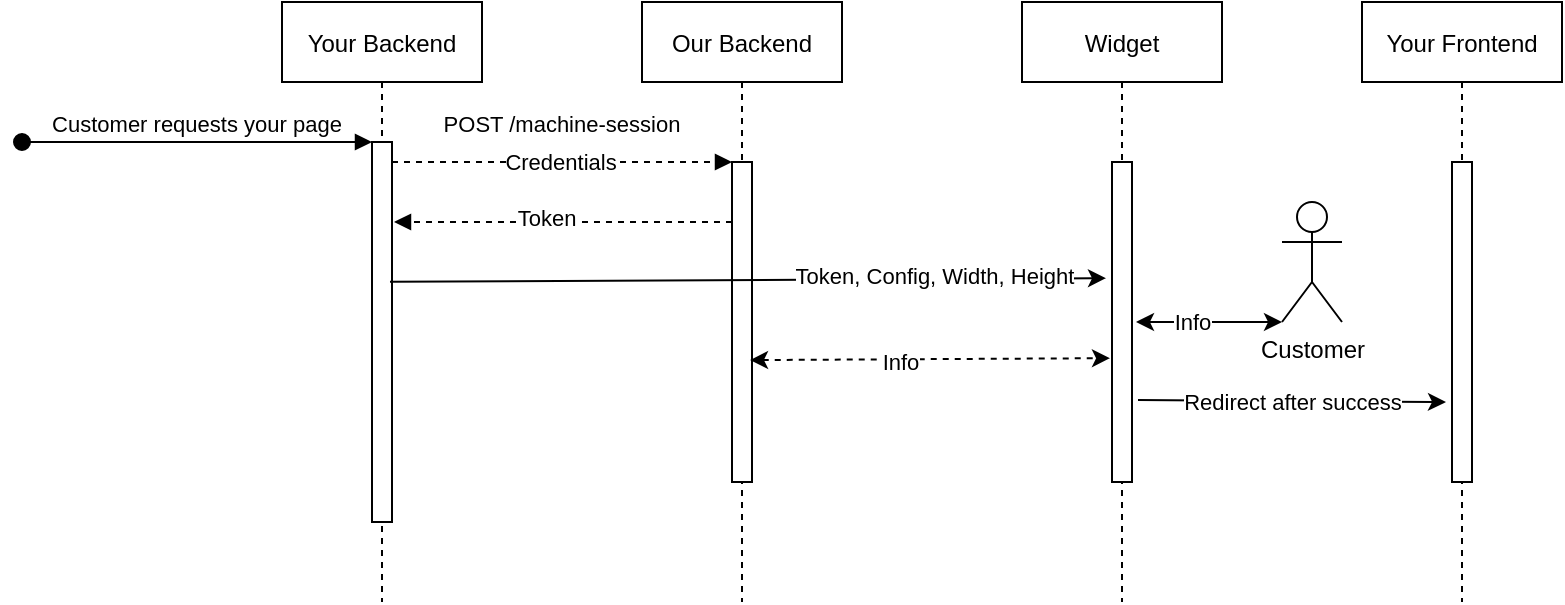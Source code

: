 <mxfile version="13.5.1" type="device"><diagram id="kgpKYQtTHZ0yAKxKKP6v" name="Page-1"><mxGraphModel dx="946" dy="597" grid="1" gridSize="10" guides="1" tooltips="1" connect="1" arrows="1" fold="1" page="1" pageScale="1" pageWidth="850" pageHeight="1100" math="0" shadow="0"><root><mxCell id="0"/><mxCell id="1" parent="0"/><mxCell id="3nuBFxr9cyL0pnOWT2aG-1" value="Your Backend" style="shape=umlLifeline;perimeter=lifelinePerimeter;container=1;collapsible=0;recursiveResize=0;rounded=0;shadow=0;strokeWidth=1;movable=0;resizable=0;rotatable=0;deletable=0;editable=0;connectable=0;" parent="1" vertex="1"><mxGeometry x="140" y="80" width="100" height="300" as="geometry"/></mxCell><mxCell id="3nuBFxr9cyL0pnOWT2aG-2" value="" style="points=[];perimeter=orthogonalPerimeter;rounded=0;shadow=0;strokeWidth=1;" parent="3nuBFxr9cyL0pnOWT2aG-1" vertex="1"><mxGeometry x="45" y="70" width="10" height="190" as="geometry"/></mxCell><mxCell id="3nuBFxr9cyL0pnOWT2aG-3" value="Customer requests your page" style="verticalAlign=bottom;startArrow=oval;endArrow=block;startSize=8;shadow=0;strokeWidth=1;" parent="3nuBFxr9cyL0pnOWT2aG-1" target="3nuBFxr9cyL0pnOWT2aG-2" edge="1"><mxGeometry relative="1" as="geometry"><mxPoint x="-130" y="70" as="sourcePoint"/></mxGeometry></mxCell><mxCell id="3nuBFxr9cyL0pnOWT2aG-5" value="Our Backend" style="shape=umlLifeline;perimeter=lifelinePerimeter;container=1;collapsible=0;recursiveResize=0;rounded=0;shadow=0;strokeWidth=1;movable=0;resizable=0;rotatable=0;deletable=0;editable=0;connectable=0;" parent="1" vertex="1"><mxGeometry x="320" y="80" width="100" height="300" as="geometry"/></mxCell><mxCell id="3nuBFxr9cyL0pnOWT2aG-6" value="" style="points=[];perimeter=orthogonalPerimeter;rounded=0;shadow=0;strokeWidth=1;" parent="3nuBFxr9cyL0pnOWT2aG-5" vertex="1"><mxGeometry x="45" y="80" width="10" height="160" as="geometry"/></mxCell><mxCell id="3nuBFxr9cyL0pnOWT2aG-8" value="POST /machine-session" style="verticalAlign=bottom;endArrow=block;entryX=0;entryY=0;shadow=0;strokeWidth=1;dashed=1;movable=0;resizable=0;rotatable=0;deletable=0;editable=0;connectable=0;" parent="1" source="3nuBFxr9cyL0pnOWT2aG-2" target="3nuBFxr9cyL0pnOWT2aG-6" edge="1"><mxGeometry y="10" relative="1" as="geometry"><mxPoint x="295" y="160" as="sourcePoint"/><mxPoint as="offset"/></mxGeometry></mxCell><mxCell id="O8SoIJE3ufXfHMsgX19L-5" value="Credentials" style="edgeLabel;html=1;align=center;verticalAlign=middle;resizable=0;points=[];" vertex="1" connectable="0" parent="3nuBFxr9cyL0pnOWT2aG-8"><mxGeometry x="-0.012" relative="1" as="geometry"><mxPoint as="offset"/></mxGeometry></mxCell><mxCell id="3nuBFxr9cyL0pnOWT2aG-9" value="" style="verticalAlign=bottom;endArrow=block;entryX=1.1;entryY=0.263;shadow=0;strokeWidth=1;dashed=1;entryDx=0;entryDy=0;entryPerimeter=0;movable=0;resizable=0;rotatable=0;deletable=0;editable=0;connectable=0;" parent="1" edge="1"><mxGeometry relative="1" as="geometry"><mxPoint x="365" y="190.03" as="sourcePoint"/><mxPoint x="196" y="190.0" as="targetPoint"/><Array as="points"><mxPoint x="300" y="190.03"/></Array></mxGeometry></mxCell><mxCell id="O8SoIJE3ufXfHMsgX19L-6" value="Token" style="edgeLabel;html=1;align=center;verticalAlign=middle;resizable=0;points=[];" vertex="1" connectable="0" parent="3nuBFxr9cyL0pnOWT2aG-9"><mxGeometry x="0.103" y="-2" relative="1" as="geometry"><mxPoint as="offset"/></mxGeometry></mxCell><mxCell id="O8SoIJE3ufXfHMsgX19L-1" value="Widget" style="shape=umlLifeline;perimeter=lifelinePerimeter;container=1;collapsible=0;recursiveResize=0;rounded=0;shadow=0;strokeWidth=1;movable=0;resizable=0;rotatable=0;deletable=0;editable=0;connectable=0;" vertex="1" parent="1"><mxGeometry x="510" y="80" width="100" height="300" as="geometry"/></mxCell><mxCell id="O8SoIJE3ufXfHMsgX19L-2" value="" style="points=[];perimeter=orthogonalPerimeter;rounded=0;shadow=0;strokeWidth=1;" vertex="1" parent="O8SoIJE3ufXfHMsgX19L-1"><mxGeometry x="45" y="80" width="10" height="160" as="geometry"/></mxCell><mxCell id="O8SoIJE3ufXfHMsgX19L-3" value="Your Frontend" style="shape=umlLifeline;perimeter=lifelinePerimeter;container=1;collapsible=0;recursiveResize=0;rounded=0;shadow=0;strokeWidth=1;movable=0;resizable=0;rotatable=0;deletable=0;editable=0;connectable=0;" vertex="1" parent="1"><mxGeometry x="680" y="80" width="100" height="300" as="geometry"/></mxCell><mxCell id="O8SoIJE3ufXfHMsgX19L-4" value="" style="points=[];perimeter=orthogonalPerimeter;rounded=0;shadow=0;strokeWidth=1;" vertex="1" parent="O8SoIJE3ufXfHMsgX19L-3"><mxGeometry x="45" y="80" width="10" height="160" as="geometry"/></mxCell><mxCell id="O8SoIJE3ufXfHMsgX19L-16" value="Customer" style="shape=umlActor;verticalLabelPosition=bottom;verticalAlign=top;html=1;outlineConnect=0;movable=0;resizable=0;rotatable=0;deletable=0;editable=0;connectable=0;" vertex="1" parent="1"><mxGeometry x="640" y="180" width="30" height="60" as="geometry"/></mxCell><mxCell id="O8SoIJE3ufXfHMsgX19L-19" value="" style="endArrow=classic;startArrow=classic;html=1;shadow=0;entryX=0;entryY=1;entryDx=0;entryDy=0;entryPerimeter=0;exitX=1.2;exitY=0.5;exitDx=0;exitDy=0;exitPerimeter=0;movable=0;resizable=0;rotatable=0;deletable=0;editable=0;connectable=0;" edge="1" parent="1" source="O8SoIJE3ufXfHMsgX19L-2" target="O8SoIJE3ufXfHMsgX19L-16"><mxGeometry width="50" height="50" relative="1" as="geometry"><mxPoint x="580" y="300" as="sourcePoint"/><mxPoint x="630" y="250" as="targetPoint"/></mxGeometry></mxCell><mxCell id="O8SoIJE3ufXfHMsgX19L-25" value="Info" style="edgeLabel;html=1;align=center;verticalAlign=middle;resizable=0;points=[];" vertex="1" connectable="0" parent="O8SoIJE3ufXfHMsgX19L-19"><mxGeometry x="-0.233" relative="1" as="geometry"><mxPoint as="offset"/></mxGeometry></mxCell><mxCell id="O8SoIJE3ufXfHMsgX19L-20" value="" style="endArrow=classic;html=1;shadow=0;entryX=-0.3;entryY=0.363;entryDx=0;entryDy=0;entryPerimeter=0;exitX=0.9;exitY=0.368;exitDx=0;exitDy=0;exitPerimeter=0;movable=0;resizable=0;rotatable=0;deletable=0;editable=0;connectable=0;" edge="1" parent="1" source="3nuBFxr9cyL0pnOWT2aG-2" target="O8SoIJE3ufXfHMsgX19L-2"><mxGeometry width="50" height="50" relative="1" as="geometry"><mxPoint x="200" y="250" as="sourcePoint"/><mxPoint x="250" y="200" as="targetPoint"/></mxGeometry></mxCell><mxCell id="O8SoIJE3ufXfHMsgX19L-22" value="Token, Config, Width, Height" style="edgeLabel;html=1;align=center;verticalAlign=middle;resizable=0;points=[];" vertex="1" connectable="0" parent="O8SoIJE3ufXfHMsgX19L-20"><mxGeometry x="0.52" y="2" relative="1" as="geometry"><mxPoint as="offset"/></mxGeometry></mxCell><mxCell id="O8SoIJE3ufXfHMsgX19L-24" value="" style="endArrow=classic;startArrow=classic;html=1;shadow=0;exitX=0.9;exitY=0.619;exitDx=0;exitDy=0;exitPerimeter=0;entryX=-0.1;entryY=0.613;entryDx=0;entryDy=0;entryPerimeter=0;dashed=1;movable=0;resizable=0;rotatable=0;deletable=0;editable=0;connectable=0;" edge="1" parent="1" source="3nuBFxr9cyL0pnOWT2aG-6" target="O8SoIJE3ufXfHMsgX19L-2"><mxGeometry width="50" height="50" relative="1" as="geometry"><mxPoint x="380" y="260" as="sourcePoint"/><mxPoint x="560" y="260" as="targetPoint"/></mxGeometry></mxCell><mxCell id="O8SoIJE3ufXfHMsgX19L-26" value="Info" style="edgeLabel;html=1;align=center;verticalAlign=middle;resizable=0;points=[];" vertex="1" connectable="0" parent="O8SoIJE3ufXfHMsgX19L-24"><mxGeometry x="-0.186" y="-1" relative="1" as="geometry"><mxPoint x="1" as="offset"/></mxGeometry></mxCell><mxCell id="O8SoIJE3ufXfHMsgX19L-27" value="" style="endArrow=classic;html=1;shadow=0;exitX=1.3;exitY=0.744;exitDx=0;exitDy=0;exitPerimeter=0;entryX=-0.3;entryY=0.75;entryDx=0;entryDy=0;entryPerimeter=0;movable=0;resizable=0;rotatable=0;deletable=0;editable=0;connectable=0;" edge="1" parent="1" source="O8SoIJE3ufXfHMsgX19L-2" target="O8SoIJE3ufXfHMsgX19L-4"><mxGeometry width="50" height="50" relative="1" as="geometry"><mxPoint x="570" y="330" as="sourcePoint"/><mxPoint x="620" y="280" as="targetPoint"/></mxGeometry></mxCell><mxCell id="O8SoIJE3ufXfHMsgX19L-30" value="Redirect after success" style="edgeLabel;html=1;align=center;verticalAlign=middle;resizable=0;points=[];" vertex="1" connectable="0" parent="O8SoIJE3ufXfHMsgX19L-27"><mxGeometry relative="1" as="geometry"><mxPoint as="offset"/></mxGeometry></mxCell></root></mxGraphModel></diagram></mxfile>